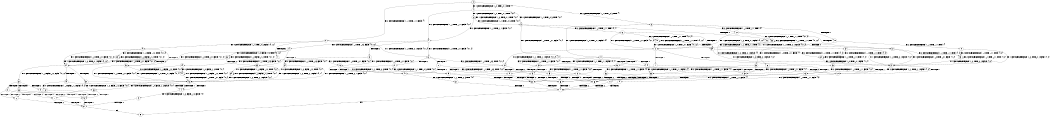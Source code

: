 digraph BCG {
size = "7, 10.5";
center = TRUE;
node [shape = circle];
0 [peripheries = 2];
0 -> 1 [label = "EX !1 !ATOMIC_EXCH_BRANCH (1, +0, TRUE, +0, 1, TRUE) !{}"];
0 -> 2 [label = "EX !2 !ATOMIC_EXCH_BRANCH (1, +1, TRUE, +1, 1, FALSE) !{}"];
0 -> 3 [label = "EX !0 !ATOMIC_EXCH_BRANCH (1, +1, TRUE, +0, 3, TRUE) !{}"];
1 -> 4 [label = "EX !2 !ATOMIC_EXCH_BRANCH (1, +1, TRUE, +1, 1, FALSE) !{0, 1}"];
1 -> 5 [label = "EX !0 !ATOMIC_EXCH_BRANCH (1, +1, TRUE, +0, 3, TRUE) !{0, 1}"];
1 -> 6 [label = "EX !1 !ATOMIC_EXCH_BRANCH (1, +0, TRUE, +0, 1, TRUE) !{0, 1}"];
2 -> 7 [label = "TERMINATE !2"];
2 -> 8 [label = "EX !1 !ATOMIC_EXCH_BRANCH (1, +0, TRUE, +0, 1, FALSE) !{0, 1, 2}"];
2 -> 9 [label = "EX !0 !ATOMIC_EXCH_BRANCH (1, +1, TRUE, +0, 3, FALSE) !{0, 1, 2}"];
3 -> 10 [label = "TERMINATE !0"];
3 -> 11 [label = "EX !1 !ATOMIC_EXCH_BRANCH (1, +0, TRUE, +0, 1, FALSE) !{0}"];
3 -> 12 [label = "EX !2 !ATOMIC_EXCH_BRANCH (1, +1, TRUE, +1, 1, TRUE) !{0}"];
4 -> 13 [label = "TERMINATE !2"];
4 -> 14 [label = "EX !0 !ATOMIC_EXCH_BRANCH (1, +1, TRUE, +0, 3, FALSE) !{0, 1, 2}"];
4 -> 8 [label = "EX !1 !ATOMIC_EXCH_BRANCH (1, +0, TRUE, +0, 1, FALSE) !{0, 1, 2}"];
5 -> 15 [label = "TERMINATE !0"];
5 -> 16 [label = "EX !2 !ATOMIC_EXCH_BRANCH (1, +1, TRUE, +1, 1, TRUE) !{0, 1}"];
5 -> 17 [label = "EX !1 !ATOMIC_EXCH_BRANCH (1, +0, TRUE, +0, 1, FALSE) !{0, 1}"];
6 -> 4 [label = "EX !2 !ATOMIC_EXCH_BRANCH (1, +1, TRUE, +1, 1, FALSE) !{0, 1}"];
6 -> 5 [label = "EX !0 !ATOMIC_EXCH_BRANCH (1, +1, TRUE, +0, 3, TRUE) !{0, 1}"];
6 -> 6 [label = "EX !1 !ATOMIC_EXCH_BRANCH (1, +0, TRUE, +0, 1, TRUE) !{0, 1}"];
7 -> 18 [label = "EX !1 !ATOMIC_EXCH_BRANCH (1, +0, TRUE, +0, 1, FALSE) !{0, 1}"];
7 -> 19 [label = "EX !0 !ATOMIC_EXCH_BRANCH (1, +1, TRUE, +0, 3, FALSE) !{0, 1}"];
8 -> 20 [label = "TERMINATE !1"];
8 -> 21 [label = "TERMINATE !2"];
8 -> 22 [label = "EX !0 !ATOMIC_EXCH_BRANCH (1, +1, TRUE, +0, 3, TRUE) !{0, 1, 2}"];
9 -> 23 [label = "TERMINATE !2"];
9 -> 24 [label = "EX !1 !ATOMIC_EXCH_BRANCH (1, +0, TRUE, +0, 1, FALSE) !{0, 1, 2}"];
9 -> 25 [label = "EX !0 !ATOMIC_EXCH_BRANCH (1, +0, FALSE, +1, 2, TRUE) !{0, 1, 2}"];
10 -> 26 [label = "EX !1 !ATOMIC_EXCH_BRANCH (1, +0, TRUE, +0, 1, FALSE) !{}"];
10 -> 27 [label = "EX !2 !ATOMIC_EXCH_BRANCH (1, +1, TRUE, +1, 1, TRUE) !{}"];
11 -> 28 [label = "TERMINATE !1"];
11 -> 29 [label = "TERMINATE !0"];
11 -> 30 [label = "EX !2 !ATOMIC_EXCH_BRANCH (1, +1, TRUE, +1, 1, FALSE) !{0, 1}"];
12 -> 31 [label = "TERMINATE !0"];
12 -> 32 [label = "EX !1 !ATOMIC_EXCH_BRANCH (1, +0, TRUE, +0, 1, FALSE) !{0, 1, 2}"];
12 -> 33 [label = "EX !2 !ATOMIC_EXCH_BRANCH (1, +1, TRUE, +1, 1, TRUE) !{0, 1, 2}"];
13 -> 34 [label = "EX !0 !ATOMIC_EXCH_BRANCH (1, +1, TRUE, +0, 3, FALSE) !{0, 1}"];
13 -> 18 [label = "EX !1 !ATOMIC_EXCH_BRANCH (1, +0, TRUE, +0, 1, FALSE) !{0, 1}"];
14 -> 35 [label = "TERMINATE !2"];
14 -> 24 [label = "EX !1 !ATOMIC_EXCH_BRANCH (1, +0, TRUE, +0, 1, FALSE) !{0, 1, 2}"];
14 -> 36 [label = "EX !0 !ATOMIC_EXCH_BRANCH (1, +0, FALSE, +1, 2, TRUE) !{0, 1, 2}"];
15 -> 37 [label = "EX !2 !ATOMIC_EXCH_BRANCH (1, +1, TRUE, +1, 1, TRUE) !{1}"];
15 -> 38 [label = "EX !1 !ATOMIC_EXCH_BRANCH (1, +0, TRUE, +0, 1, FALSE) !{1}"];
16 -> 39 [label = "TERMINATE !0"];
16 -> 40 [label = "EX !2 !ATOMIC_EXCH_BRANCH (1, +1, TRUE, +1, 1, TRUE) !{0, 1, 2}"];
16 -> 32 [label = "EX !1 !ATOMIC_EXCH_BRANCH (1, +0, TRUE, +0, 1, FALSE) !{0, 1, 2}"];
17 -> 28 [label = "TERMINATE !1"];
17 -> 29 [label = "TERMINATE !0"];
17 -> 30 [label = "EX !2 !ATOMIC_EXCH_BRANCH (1, +1, TRUE, +1, 1, FALSE) !{0, 1}"];
18 -> 41 [label = "TERMINATE !1"];
18 -> 42 [label = "EX !0 !ATOMIC_EXCH_BRANCH (1, +1, TRUE, +0, 3, TRUE) !{0, 1}"];
19 -> 43 [label = "EX !1 !ATOMIC_EXCH_BRANCH (1, +0, TRUE, +0, 1, FALSE) !{0, 1}"];
19 -> 44 [label = "EX !0 !ATOMIC_EXCH_BRANCH (1, +0, FALSE, +1, 2, TRUE) !{0, 1}"];
20 -> 41 [label = "TERMINATE !2"];
20 -> 45 [label = "EX !0 !ATOMIC_EXCH_BRANCH (1, +1, TRUE, +0, 3, TRUE) !{0, 2}"];
21 -> 41 [label = "TERMINATE !1"];
21 -> 42 [label = "EX !0 !ATOMIC_EXCH_BRANCH (1, +1, TRUE, +0, 3, TRUE) !{0, 1}"];
22 -> 46 [label = "TERMINATE !1"];
22 -> 47 [label = "TERMINATE !2"];
22 -> 48 [label = "TERMINATE !0"];
23 -> 43 [label = "EX !1 !ATOMIC_EXCH_BRANCH (1, +0, TRUE, +0, 1, FALSE) !{0, 1}"];
23 -> 44 [label = "EX !0 !ATOMIC_EXCH_BRANCH (1, +0, FALSE, +1, 2, TRUE) !{0, 1}"];
24 -> 49 [label = "TERMINATE !1"];
24 -> 50 [label = "TERMINATE !2"];
24 -> 51 [label = "EX !0 !ATOMIC_EXCH_BRANCH (1, +0, FALSE, +1, 2, FALSE) !{0, 1, 2}"];
25 -> 23 [label = "TERMINATE !2"];
25 -> 24 [label = "EX !1 !ATOMIC_EXCH_BRANCH (1, +0, TRUE, +0, 1, FALSE) !{0, 1, 2}"];
25 -> 25 [label = "EX !0 !ATOMIC_EXCH_BRANCH (1, +0, FALSE, +1, 2, TRUE) !{0, 1, 2}"];
26 -> 52 [label = "TERMINATE !1"];
26 -> 53 [label = "EX !2 !ATOMIC_EXCH_BRANCH (1, +1, TRUE, +1, 1, FALSE) !{1}"];
27 -> 54 [label = "EX !1 !ATOMIC_EXCH_BRANCH (1, +0, TRUE, +0, 1, FALSE) !{1, 2}"];
27 -> 55 [label = "EX !2 !ATOMIC_EXCH_BRANCH (1, +1, TRUE, +1, 1, TRUE) !{1, 2}"];
28 -> 52 [label = "TERMINATE !0"];
28 -> 56 [label = "EX !2 !ATOMIC_EXCH_BRANCH (1, +1, TRUE, +1, 1, FALSE) !{0}"];
29 -> 52 [label = "TERMINATE !1"];
29 -> 53 [label = "EX !2 !ATOMIC_EXCH_BRANCH (1, +1, TRUE, +1, 1, FALSE) !{1}"];
30 -> 46 [label = "TERMINATE !1"];
30 -> 47 [label = "TERMINATE !2"];
30 -> 48 [label = "TERMINATE !0"];
31 -> 54 [label = "EX !1 !ATOMIC_EXCH_BRANCH (1, +0, TRUE, +0, 1, FALSE) !{1, 2}"];
31 -> 55 [label = "EX !2 !ATOMIC_EXCH_BRANCH (1, +1, TRUE, +1, 1, TRUE) !{1, 2}"];
32 -> 57 [label = "TERMINATE !1"];
32 -> 58 [label = "TERMINATE !0"];
32 -> 22 [label = "EX !2 !ATOMIC_EXCH_BRANCH (1, +1, TRUE, +1, 1, FALSE) !{0, 1, 2}"];
33 -> 31 [label = "TERMINATE !0"];
33 -> 32 [label = "EX !1 !ATOMIC_EXCH_BRANCH (1, +0, TRUE, +0, 1, FALSE) !{0, 1, 2}"];
33 -> 33 [label = "EX !2 !ATOMIC_EXCH_BRANCH (1, +1, TRUE, +1, 1, TRUE) !{0, 1, 2}"];
34 -> 43 [label = "EX !1 !ATOMIC_EXCH_BRANCH (1, +0, TRUE, +0, 1, FALSE) !{0, 1}"];
34 -> 59 [label = "EX !0 !ATOMIC_EXCH_BRANCH (1, +0, FALSE, +1, 2, TRUE) !{0, 1}"];
35 -> 43 [label = "EX !1 !ATOMIC_EXCH_BRANCH (1, +0, TRUE, +0, 1, FALSE) !{0, 1}"];
35 -> 59 [label = "EX !0 !ATOMIC_EXCH_BRANCH (1, +0, FALSE, +1, 2, TRUE) !{0, 1}"];
36 -> 35 [label = "TERMINATE !2"];
36 -> 24 [label = "EX !1 !ATOMIC_EXCH_BRANCH (1, +0, TRUE, +0, 1, FALSE) !{0, 1, 2}"];
36 -> 36 [label = "EX !0 !ATOMIC_EXCH_BRANCH (1, +0, FALSE, +1, 2, TRUE) !{0, 1, 2}"];
37 -> 60 [label = "EX !2 !ATOMIC_EXCH_BRANCH (1, +1, TRUE, +1, 1, TRUE) !{1, 2}"];
37 -> 54 [label = "EX !1 !ATOMIC_EXCH_BRANCH (1, +0, TRUE, +0, 1, FALSE) !{1, 2}"];
38 -> 52 [label = "TERMINATE !1"];
38 -> 53 [label = "EX !2 !ATOMIC_EXCH_BRANCH (1, +1, TRUE, +1, 1, FALSE) !{1}"];
39 -> 60 [label = "EX !2 !ATOMIC_EXCH_BRANCH (1, +1, TRUE, +1, 1, TRUE) !{1, 2}"];
39 -> 54 [label = "EX !1 !ATOMIC_EXCH_BRANCH (1, +0, TRUE, +0, 1, FALSE) !{1, 2}"];
40 -> 39 [label = "TERMINATE !0"];
40 -> 40 [label = "EX !2 !ATOMIC_EXCH_BRANCH (1, +1, TRUE, +1, 1, TRUE) !{0, 1, 2}"];
40 -> 32 [label = "EX !1 !ATOMIC_EXCH_BRANCH (1, +0, TRUE, +0, 1, FALSE) !{0, 1, 2}"];
41 -> 61 [label = "EX !0 !ATOMIC_EXCH_BRANCH (1, +1, TRUE, +0, 3, TRUE) !{0}"];
42 -> 62 [label = "TERMINATE !1"];
42 -> 63 [label = "TERMINATE !0"];
43 -> 64 [label = "TERMINATE !1"];
43 -> 65 [label = "EX !0 !ATOMIC_EXCH_BRANCH (1, +0, FALSE, +1, 2, FALSE) !{0, 1}"];
44 -> 43 [label = "EX !1 !ATOMIC_EXCH_BRANCH (1, +0, TRUE, +0, 1, FALSE) !{0, 1}"];
44 -> 44 [label = "EX !0 !ATOMIC_EXCH_BRANCH (1, +0, FALSE, +1, 2, TRUE) !{0, 1}"];
45 -> 62 [label = "TERMINATE !2"];
45 -> 66 [label = "TERMINATE !0"];
46 -> 62 [label = "TERMINATE !2"];
46 -> 66 [label = "TERMINATE !0"];
47 -> 62 [label = "TERMINATE !1"];
47 -> 63 [label = "TERMINATE !0"];
48 -> 66 [label = "TERMINATE !1"];
48 -> 63 [label = "TERMINATE !2"];
49 -> 64 [label = "TERMINATE !2"];
49 -> 67 [label = "EX !0 !ATOMIC_EXCH_BRANCH (1, +0, FALSE, +1, 2, FALSE) !{0, 2}"];
50 -> 64 [label = "TERMINATE !1"];
50 -> 65 [label = "EX !0 !ATOMIC_EXCH_BRANCH (1, +0, FALSE, +1, 2, FALSE) !{0, 1}"];
51 -> 68 [label = "TERMINATE !1"];
51 -> 69 [label = "TERMINATE !2"];
51 -> 70 [label = "TERMINATE !0"];
52 -> 71 [label = "EX !2 !ATOMIC_EXCH_BRANCH (1, +1, TRUE, +1, 1, FALSE) !{}"];
53 -> 66 [label = "TERMINATE !1"];
53 -> 63 [label = "TERMINATE !2"];
54 -> 72 [label = "TERMINATE !1"];
54 -> 73 [label = "EX !2 !ATOMIC_EXCH_BRANCH (1, +1, TRUE, +1, 1, FALSE) !{1, 2}"];
55 -> 54 [label = "EX !1 !ATOMIC_EXCH_BRANCH (1, +0, TRUE, +0, 1, FALSE) !{1, 2}"];
55 -> 55 [label = "EX !2 !ATOMIC_EXCH_BRANCH (1, +1, TRUE, +1, 1, TRUE) !{1, 2}"];
56 -> 62 [label = "TERMINATE !2"];
56 -> 66 [label = "TERMINATE !0"];
57 -> 72 [label = "TERMINATE !0"];
57 -> 45 [label = "EX !2 !ATOMIC_EXCH_BRANCH (1, +1, TRUE, +1, 1, FALSE) !{0, 2}"];
58 -> 72 [label = "TERMINATE !1"];
58 -> 73 [label = "EX !2 !ATOMIC_EXCH_BRANCH (1, +1, TRUE, +1, 1, FALSE) !{1, 2}"];
59 -> 43 [label = "EX !1 !ATOMIC_EXCH_BRANCH (1, +0, TRUE, +0, 1, FALSE) !{0, 1}"];
59 -> 59 [label = "EX !0 !ATOMIC_EXCH_BRANCH (1, +0, FALSE, +1, 2, TRUE) !{0, 1}"];
60 -> 60 [label = "EX !2 !ATOMIC_EXCH_BRANCH (1, +1, TRUE, +1, 1, TRUE) !{1, 2}"];
60 -> 54 [label = "EX !1 !ATOMIC_EXCH_BRANCH (1, +0, TRUE, +0, 1, FALSE) !{1, 2}"];
61 -> 74 [label = "TERMINATE !0"];
62 -> 74 [label = "TERMINATE !0"];
63 -> 74 [label = "TERMINATE !1"];
64 -> 75 [label = "EX !0 !ATOMIC_EXCH_BRANCH (1, +0, FALSE, +1, 2, FALSE) !{0}"];
65 -> 76 [label = "TERMINATE !1"];
65 -> 77 [label = "TERMINATE !0"];
66 -> 74 [label = "TERMINATE !2"];
67 -> 76 [label = "TERMINATE !2"];
67 -> 78 [label = "TERMINATE !0"];
68 -> 76 [label = "TERMINATE !2"];
68 -> 78 [label = "TERMINATE !0"];
69 -> 76 [label = "TERMINATE !1"];
69 -> 77 [label = "TERMINATE !0"];
70 -> 78 [label = "TERMINATE !1"];
70 -> 77 [label = "TERMINATE !2"];
71 -> 74 [label = "TERMINATE !2"];
72 -> 79 [label = "EX !2 !ATOMIC_EXCH_BRANCH (1, +1, TRUE, +1, 1, FALSE) !{2}"];
73 -> 66 [label = "TERMINATE !1"];
73 -> 63 [label = "TERMINATE !2"];
74 -> 80 [label = "exit"];
75 -> 81 [label = "TERMINATE !0"];
76 -> 81 [label = "TERMINATE !0"];
77 -> 81 [label = "TERMINATE !1"];
78 -> 81 [label = "TERMINATE !2"];
79 -> 74 [label = "TERMINATE !2"];
81 -> 80 [label = "exit"];
}
